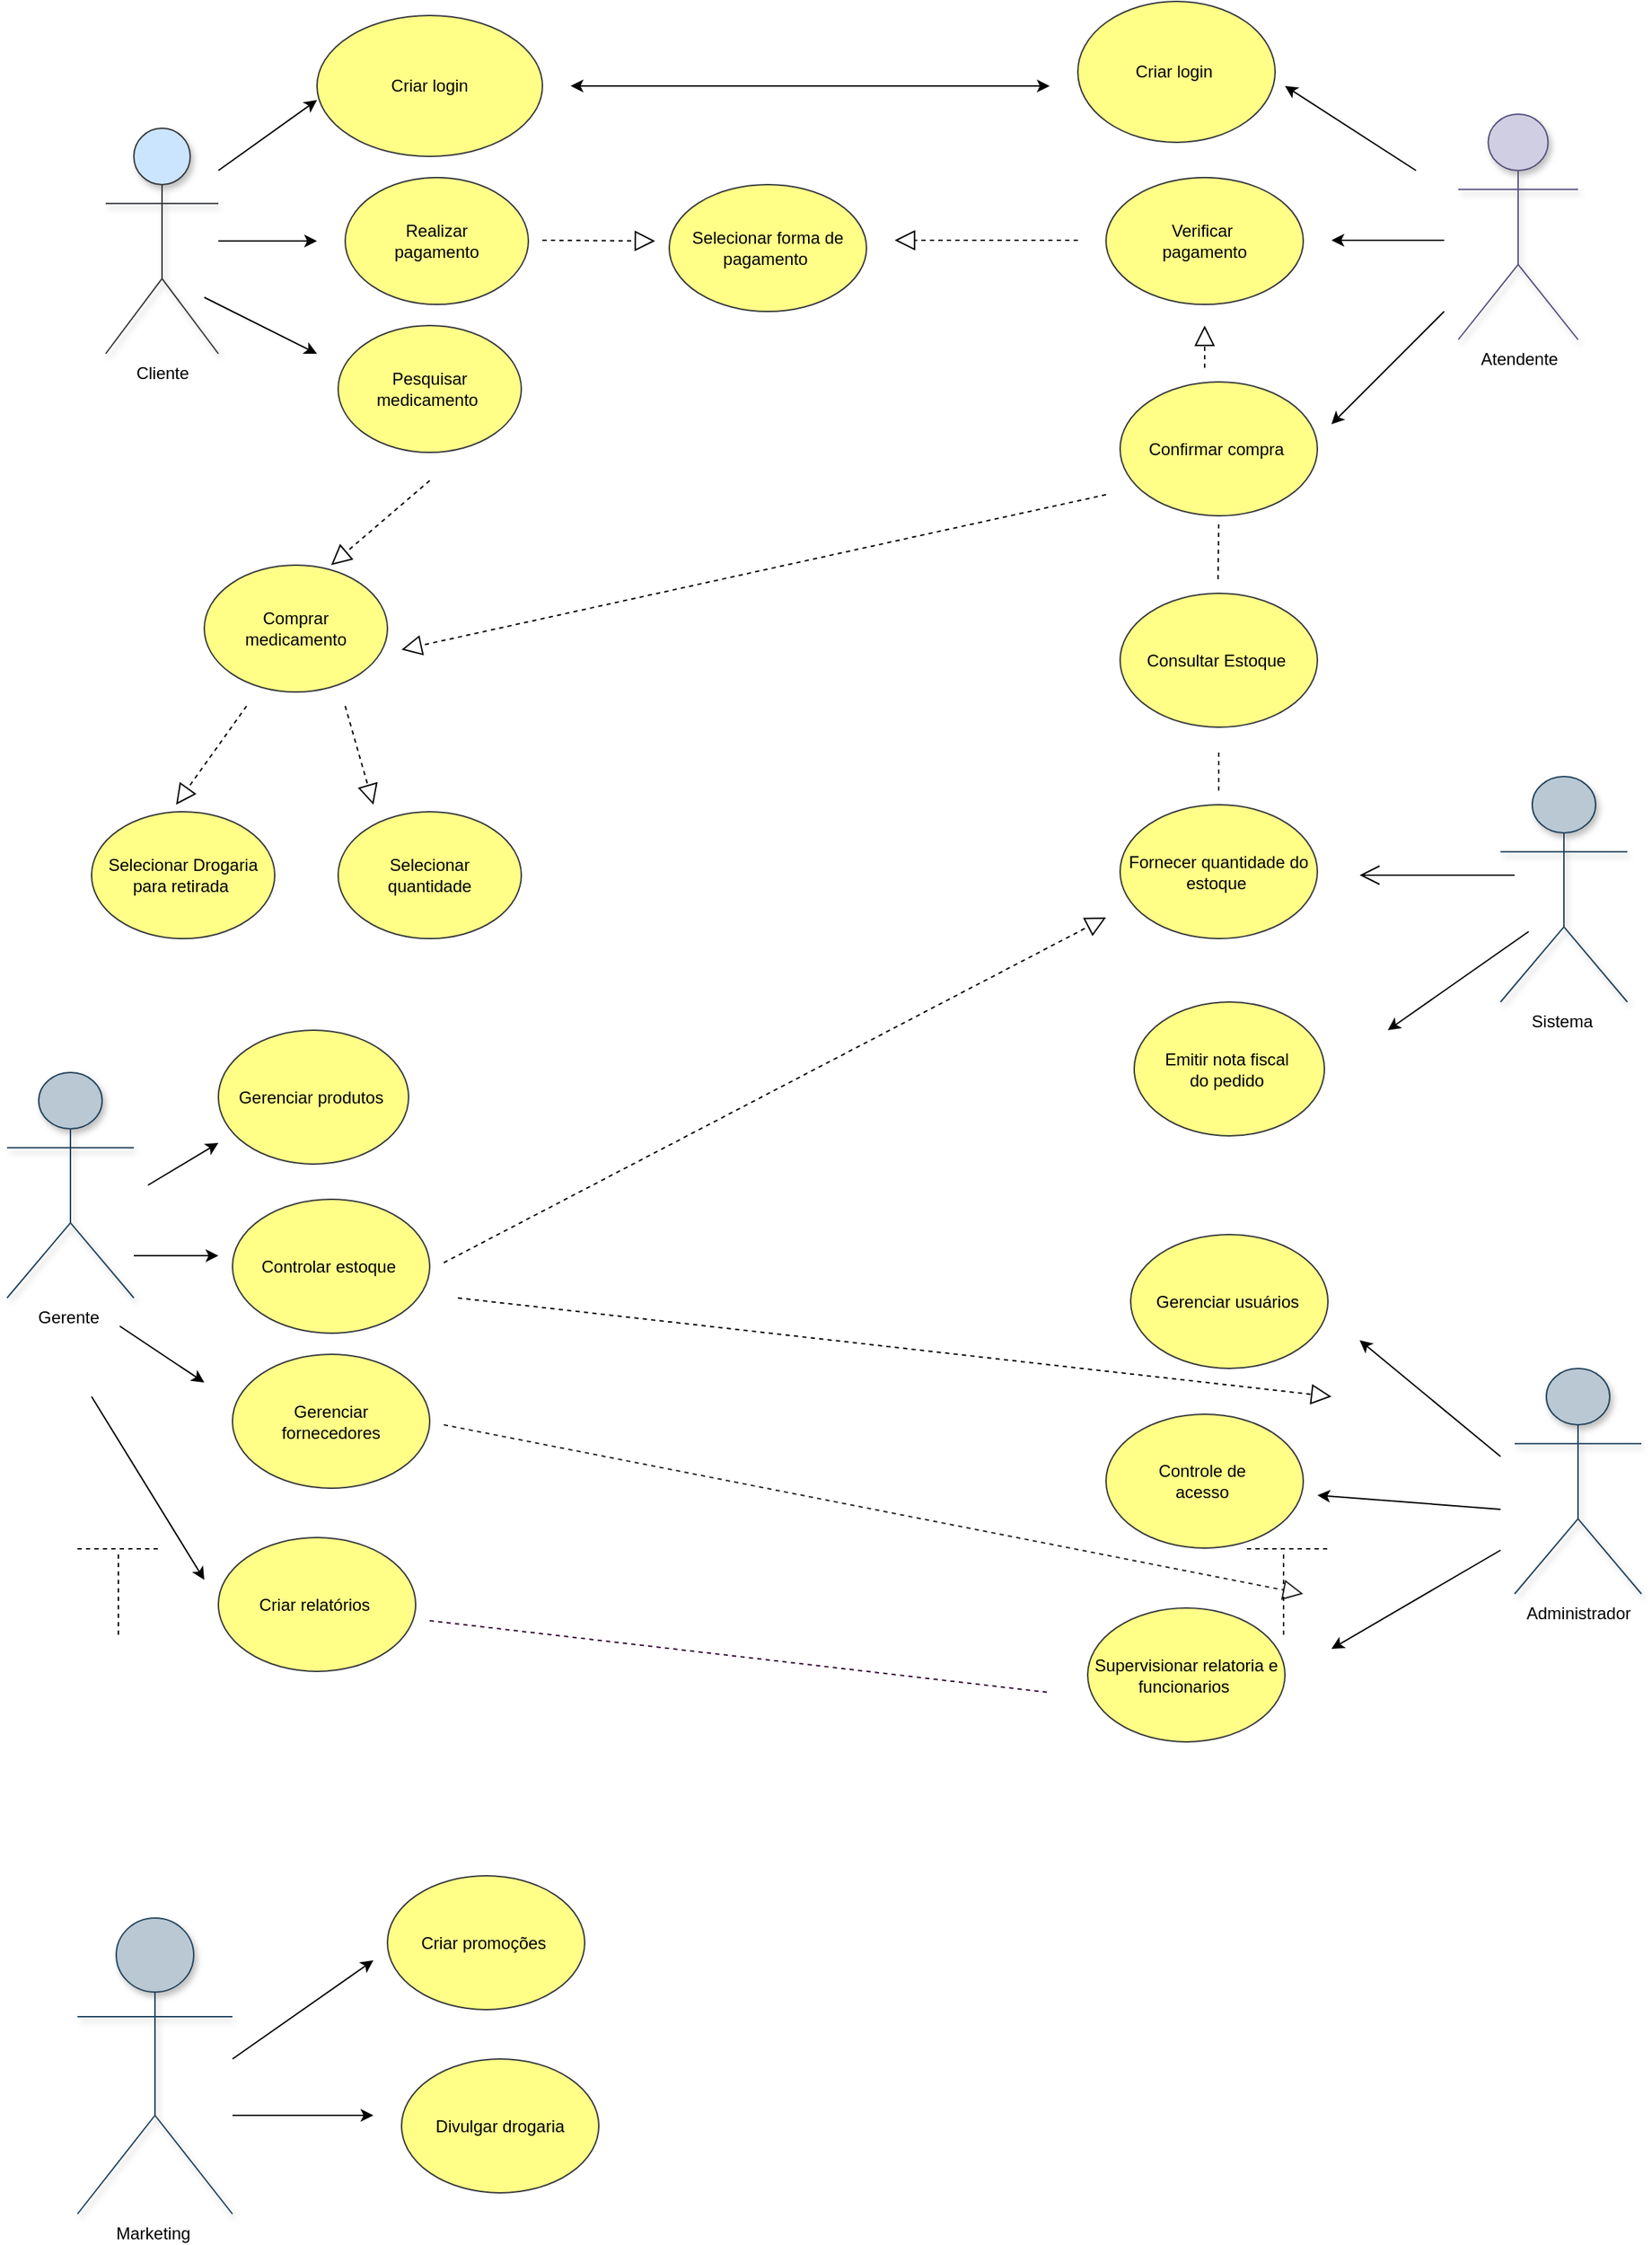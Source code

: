 <mxfile version="26.1.3">
  <diagram name="Página-1" id="gC3RrV2aOzcXuzw-rNPh">
    <mxGraphModel dx="2253" dy="781" grid="1" gridSize="10" guides="1" tooltips="1" connect="1" arrows="1" fold="1" page="1" pageScale="1" pageWidth="827" pageHeight="1169" math="0" shadow="0">
      <root>
        <mxCell id="0" />
        <mxCell id="1" parent="0" />
        <mxCell id="Yk6kG_hu-b-GHQAvHQXt-1" value="" style="endArrow=none;dashed=1;html=1;rounded=0;" edge="1" parent="1">
          <mxGeometry width="50" height="50" relative="1" as="geometry">
            <mxPoint x="-30" y="1168" as="sourcePoint" />
            <mxPoint x="30" y="1168" as="targetPoint" />
          </mxGeometry>
        </mxCell>
        <mxCell id="Yk6kG_hu-b-GHQAvHQXt-3" value="Cliente" style="shape=umlActor;verticalLabelPosition=bottom;verticalAlign=top;html=1;outlineConnect=0;fillColor=#cce5ff;strokeColor=#36393d;shadow=1;" vertex="1" parent="1">
          <mxGeometry x="-10" y="160" width="80" height="160" as="geometry" />
        </mxCell>
        <mxCell id="Yk6kG_hu-b-GHQAvHQXt-4" value="" style="endArrow=none;dashed=1;html=1;rounded=0;" edge="1" parent="1">
          <mxGeometry width="50" height="50" relative="1" as="geometry">
            <mxPoint x="800" y="1168" as="sourcePoint" />
            <mxPoint x="860" y="1168" as="targetPoint" />
          </mxGeometry>
        </mxCell>
        <mxCell id="Yk6kG_hu-b-GHQAvHQXt-7" value="" style="endArrow=classic;html=1;rounded=0;" edge="1" parent="1">
          <mxGeometry width="50" height="50" relative="1" as="geometry">
            <mxPoint x="70" y="190" as="sourcePoint" />
            <mxPoint x="140" y="140" as="targetPoint" />
          </mxGeometry>
        </mxCell>
        <mxCell id="Yk6kG_hu-b-GHQAvHQXt-9" value="" style="endArrow=classic;html=1;rounded=0;" edge="1" parent="1">
          <mxGeometry width="50" height="50" relative="1" as="geometry">
            <mxPoint x="70" y="240" as="sourcePoint" />
            <mxPoint x="140" y="240" as="targetPoint" />
          </mxGeometry>
        </mxCell>
        <mxCell id="Yk6kG_hu-b-GHQAvHQXt-10" value="" style="endArrow=classic;html=1;rounded=0;" edge="1" parent="1">
          <mxGeometry width="50" height="50" relative="1" as="geometry">
            <mxPoint x="60" y="280" as="sourcePoint" />
            <mxPoint x="140" y="320" as="targetPoint" />
          </mxGeometry>
        </mxCell>
        <mxCell id="Yk6kG_hu-b-GHQAvHQXt-12" value="Pesquisar medicamento&amp;nbsp;" style="ellipse;whiteSpace=wrap;html=1;fillColor=#ffff88;strokeColor=#36393d;" vertex="1" parent="1">
          <mxGeometry x="155" y="300" width="130" height="90" as="geometry" />
        </mxCell>
        <mxCell id="Yk6kG_hu-b-GHQAvHQXt-13" value="Criar login" style="ellipse;whiteSpace=wrap;html=1;fillColor=#ffff88;strokeColor=#36393d;" vertex="1" parent="1">
          <mxGeometry x="140" y="80" width="160" height="100" as="geometry" />
        </mxCell>
        <mxCell id="Yk6kG_hu-b-GHQAvHQXt-14" value="Atendente" style="shape=umlActor;verticalLabelPosition=bottom;verticalAlign=top;html=1;outlineConnect=0;fillColor=#d0cee2;strokeColor=#56517e;shadow=1;" vertex="1" parent="1">
          <mxGeometry x="950" y="150" width="85" height="160" as="geometry" />
        </mxCell>
        <mxCell id="Yk6kG_hu-b-GHQAvHQXt-15" value="" style="endArrow=classic;html=1;rounded=0;" edge="1" parent="1">
          <mxGeometry width="50" height="50" relative="1" as="geometry">
            <mxPoint x="940" y="239.5" as="sourcePoint" />
            <mxPoint x="860" y="239.5" as="targetPoint" />
          </mxGeometry>
        </mxCell>
        <mxCell id="Yk6kG_hu-b-GHQAvHQXt-16" value="" style="endArrow=classic;html=1;rounded=0;" edge="1" parent="1">
          <mxGeometry width="50" height="50" relative="1" as="geometry">
            <mxPoint x="920" y="190" as="sourcePoint" />
            <mxPoint x="827" y="130" as="targetPoint" />
          </mxGeometry>
        </mxCell>
        <mxCell id="Yk6kG_hu-b-GHQAvHQXt-18" value="Selecionar&lt;div&gt;&amp;nbsp;quantidade&amp;nbsp;&lt;/div&gt;" style="ellipse;whiteSpace=wrap;html=1;fillColor=#ffff88;strokeColor=#36393d;" vertex="1" parent="1">
          <mxGeometry x="155" y="645" width="130" height="90" as="geometry" />
        </mxCell>
        <mxCell id="Yk6kG_hu-b-GHQAvHQXt-19" value="Comprar&lt;div&gt;&amp;nbsp;medicamento&amp;nbsp;&lt;/div&gt;" style="ellipse;whiteSpace=wrap;html=1;fillColor=#ffff88;strokeColor=#36393d;" vertex="1" parent="1">
          <mxGeometry x="60" y="470" width="130" height="90" as="geometry" />
        </mxCell>
        <mxCell id="Yk6kG_hu-b-GHQAvHQXt-20" value="Selecionar Drogaria para retirada&amp;nbsp;" style="ellipse;whiteSpace=wrap;html=1;fillColor=#ffff88;strokeColor=#36393d;" vertex="1" parent="1">
          <mxGeometry x="-20" y="645" width="130" height="90" as="geometry" />
        </mxCell>
        <mxCell id="Yk6kG_hu-b-GHQAvHQXt-22" value="" style="endArrow=block;dashed=1;endFill=0;endSize=12;html=1;rounded=0;" edge="1" parent="1">
          <mxGeometry width="160" relative="1" as="geometry">
            <mxPoint x="90" y="570" as="sourcePoint" />
            <mxPoint x="40" y="640" as="targetPoint" />
          </mxGeometry>
        </mxCell>
        <mxCell id="Yk6kG_hu-b-GHQAvHQXt-23" value="" style="endArrow=block;dashed=1;endFill=0;endSize=12;html=1;rounded=0;" edge="1" parent="1">
          <mxGeometry width="160" relative="1" as="geometry">
            <mxPoint x="160" y="570" as="sourcePoint" />
            <mxPoint x="180" y="640" as="targetPoint" />
          </mxGeometry>
        </mxCell>
        <mxCell id="Yk6kG_hu-b-GHQAvHQXt-24" value="" style="endArrow=block;dashed=1;endFill=0;endSize=12;html=1;rounded=0;" edge="1" parent="1">
          <mxGeometry width="160" relative="1" as="geometry">
            <mxPoint x="220" y="410" as="sourcePoint" />
            <mxPoint x="150" y="470" as="targetPoint" />
          </mxGeometry>
        </mxCell>
        <mxCell id="Yk6kG_hu-b-GHQAvHQXt-25" value="Realizar&lt;div&gt;&amp;nbsp;pagamento&amp;nbsp;&lt;/div&gt;" style="ellipse;whiteSpace=wrap;html=1;fillColor=#ffff88;strokeColor=#36393d;" vertex="1" parent="1">
          <mxGeometry x="160" y="195" width="130" height="90" as="geometry" />
        </mxCell>
        <mxCell id="Yk6kG_hu-b-GHQAvHQXt-26" value="" style="endArrow=block;dashed=1;endFill=0;endSize=12;html=1;rounded=0;" edge="1" parent="1">
          <mxGeometry width="160" relative="1" as="geometry">
            <mxPoint x="300" y="239.5" as="sourcePoint" />
            <mxPoint x="380" y="240" as="targetPoint" />
          </mxGeometry>
        </mxCell>
        <mxCell id="Yk6kG_hu-b-GHQAvHQXt-27" value="Selecionar forma de pagamento&amp;nbsp;" style="ellipse;whiteSpace=wrap;html=1;fillColor=#ffff88;strokeColor=#36393d;" vertex="1" parent="1">
          <mxGeometry x="390" y="200" width="140" height="90" as="geometry" />
        </mxCell>
        <mxCell id="Yk6kG_hu-b-GHQAvHQXt-28" value="Verificar&amp;nbsp;&lt;div&gt;&amp;nbsp;pagamento&amp;nbsp;&lt;/div&gt;" style="ellipse;whiteSpace=wrap;html=1;fillColor=#ffff88;strokeColor=#36393d;" vertex="1" parent="1">
          <mxGeometry x="700" y="195" width="140" height="90" as="geometry" />
        </mxCell>
        <mxCell id="Yk6kG_hu-b-GHQAvHQXt-30" value="" style="endArrow=block;dashed=1;endFill=0;endSize=12;html=1;rounded=0;" edge="1" parent="1">
          <mxGeometry width="160" relative="1" as="geometry">
            <mxPoint x="680" y="239.5" as="sourcePoint" />
            <mxPoint x="550" y="239.5" as="targetPoint" />
          </mxGeometry>
        </mxCell>
        <mxCell id="Yk6kG_hu-b-GHQAvHQXt-31" value="Criar login&amp;nbsp;" style="ellipse;whiteSpace=wrap;html=1;fillColor=#ffff88;strokeColor=#36393d;" vertex="1" parent="1">
          <mxGeometry x="680" y="70" width="140" height="100" as="geometry" />
        </mxCell>
        <mxCell id="Yk6kG_hu-b-GHQAvHQXt-32" value="" style="endArrow=classic;startArrow=classic;html=1;rounded=0;" edge="1" parent="1">
          <mxGeometry width="50" height="50" relative="1" as="geometry">
            <mxPoint x="320" y="130" as="sourcePoint" />
            <mxPoint x="660" y="130" as="targetPoint" />
          </mxGeometry>
        </mxCell>
        <mxCell id="Yk6kG_hu-b-GHQAvHQXt-33" value="" style="endArrow=classic;html=1;rounded=0;" edge="1" parent="1">
          <mxGeometry width="50" height="50" relative="1" as="geometry">
            <mxPoint x="940" y="290" as="sourcePoint" />
            <mxPoint x="860" y="370" as="targetPoint" />
          </mxGeometry>
        </mxCell>
        <mxCell id="Yk6kG_hu-b-GHQAvHQXt-35" value="Confirmar compra&amp;nbsp;" style="ellipse;whiteSpace=wrap;html=1;fillColor=#ffff88;strokeColor=#36393d;" vertex="1" parent="1">
          <mxGeometry x="710" y="340" width="140" height="95" as="geometry" />
        </mxCell>
        <mxCell id="Yk6kG_hu-b-GHQAvHQXt-36" value="" style="endArrow=block;dashed=1;endFill=0;endSize=12;html=1;rounded=0;" edge="1" parent="1">
          <mxGeometry width="160" relative="1" as="geometry">
            <mxPoint x="770" y="330" as="sourcePoint" />
            <mxPoint x="770" y="300" as="targetPoint" />
          </mxGeometry>
        </mxCell>
        <mxCell id="Yk6kG_hu-b-GHQAvHQXt-37" value="" style="endArrow=block;dashed=1;endFill=0;endSize=12;html=1;rounded=0;" edge="1" parent="1">
          <mxGeometry width="160" relative="1" as="geometry">
            <mxPoint x="700" y="420" as="sourcePoint" />
            <mxPoint x="200" y="530" as="targetPoint" />
          </mxGeometry>
        </mxCell>
        <mxCell id="Yk6kG_hu-b-GHQAvHQXt-38" value="Sistema&amp;nbsp;" style="shape=umlActor;verticalLabelPosition=bottom;verticalAlign=top;html=1;fillColor=#bac8d3;strokeColor=#23445d;shadow=1;" vertex="1" parent="1">
          <mxGeometry x="980" y="620" width="90" height="160" as="geometry" />
        </mxCell>
        <mxCell id="Yk6kG_hu-b-GHQAvHQXt-39" value="" style="endArrow=open;endFill=1;endSize=12;html=1;rounded=0;" edge="1" parent="1">
          <mxGeometry width="160" relative="1" as="geometry">
            <mxPoint x="990" y="690" as="sourcePoint" />
            <mxPoint x="880" y="690" as="targetPoint" />
          </mxGeometry>
        </mxCell>
        <mxCell id="Yk6kG_hu-b-GHQAvHQXt-40" value="Fornecer quantidade do estoque&amp;nbsp;" style="ellipse;whiteSpace=wrap;html=1;fillColor=#ffff88;strokeColor=#36393d;" vertex="1" parent="1">
          <mxGeometry x="710" y="640" width="140" height="95" as="geometry" />
        </mxCell>
        <mxCell id="Yk6kG_hu-b-GHQAvHQXt-41" value="Consultar Estoque&amp;nbsp;" style="ellipse;whiteSpace=wrap;html=1;fillColor=#ffff88;strokeColor=#36393d;" vertex="1" parent="1">
          <mxGeometry x="710" y="490" width="140" height="95" as="geometry" />
        </mxCell>
        <mxCell id="Yk6kG_hu-b-GHQAvHQXt-43" value="" style="endArrow=none;dashed=1;html=1;rounded=0;" edge="1" parent="1">
          <mxGeometry width="50" height="50" relative="1" as="geometry">
            <mxPoint x="779.5" y="480" as="sourcePoint" />
            <mxPoint x="780" y="440" as="targetPoint" />
          </mxGeometry>
        </mxCell>
        <mxCell id="Yk6kG_hu-b-GHQAvHQXt-44" value="" style="endArrow=none;dashed=1;html=1;rounded=0;" edge="1" parent="1">
          <mxGeometry width="50" height="50" relative="1" as="geometry">
            <mxPoint x="780" y="630" as="sourcePoint" />
            <mxPoint x="780" y="600" as="targetPoint" />
          </mxGeometry>
        </mxCell>
        <mxCell id="Yk6kG_hu-b-GHQAvHQXt-45" value="" style="endArrow=classic;html=1;rounded=0;" edge="1" parent="1">
          <mxGeometry width="50" height="50" relative="1" as="geometry">
            <mxPoint x="1000" y="730" as="sourcePoint" />
            <mxPoint x="900" y="800" as="targetPoint" />
          </mxGeometry>
        </mxCell>
        <mxCell id="Yk6kG_hu-b-GHQAvHQXt-46" value="Emitir nota fiscal&amp;nbsp;&lt;div&gt;do pedido&amp;nbsp;&lt;/div&gt;" style="ellipse;whiteSpace=wrap;html=1;fillColor=#ffff88;strokeColor=#36393d;" vertex="1" parent="1">
          <mxGeometry x="720" y="780" width="135" height="95" as="geometry" />
        </mxCell>
        <mxCell id="Yk6kG_hu-b-GHQAvHQXt-48" value="Gerente&amp;nbsp;" style="shape=umlActor;verticalLabelPosition=bottom;verticalAlign=top;html=1;outlineConnect=0;fillColor=#bac8d3;strokeColor=#23445d;shadow=1;" vertex="1" parent="1">
          <mxGeometry x="-80" y="830" width="90" height="160" as="geometry" />
        </mxCell>
        <mxCell id="Yk6kG_hu-b-GHQAvHQXt-49" value="" style="endArrow=classic;html=1;rounded=0;" edge="1" parent="1">
          <mxGeometry width="50" height="50" relative="1" as="geometry">
            <mxPoint x="20" y="910" as="sourcePoint" />
            <mxPoint x="70" y="880" as="targetPoint" />
          </mxGeometry>
        </mxCell>
        <mxCell id="Yk6kG_hu-b-GHQAvHQXt-50" value="Controlar estoque&amp;nbsp;" style="ellipse;whiteSpace=wrap;html=1;fillColor=#ffff88;strokeColor=#36393d;" vertex="1" parent="1">
          <mxGeometry x="80" y="920" width="140" height="95" as="geometry" />
        </mxCell>
        <mxCell id="Yk6kG_hu-b-GHQAvHQXt-51" value="Gerenciar produtos&amp;nbsp;" style="ellipse;whiteSpace=wrap;html=1;fillColor=#ffff88;strokeColor=#36393d;" vertex="1" parent="1">
          <mxGeometry x="70" y="800" width="135" height="95" as="geometry" />
        </mxCell>
        <mxCell id="Yk6kG_hu-b-GHQAvHQXt-52" value="Gerenciar&lt;div&gt;&amp;nbsp;fornecedores&amp;nbsp;&lt;/div&gt;" style="ellipse;whiteSpace=wrap;html=1;fillColor=#ffff88;strokeColor=#36393d;" vertex="1" parent="1">
          <mxGeometry x="80" y="1030" width="140" height="95" as="geometry" />
        </mxCell>
        <mxCell id="Yk6kG_hu-b-GHQAvHQXt-53" value="" style="endArrow=classic;html=1;rounded=0;" edge="1" parent="1">
          <mxGeometry width="50" height="50" relative="1" as="geometry">
            <mxPoint x="10" y="960" as="sourcePoint" />
            <mxPoint x="70" y="960" as="targetPoint" />
          </mxGeometry>
        </mxCell>
        <mxCell id="Yk6kG_hu-b-GHQAvHQXt-54" value="" style="endArrow=block;dashed=1;endFill=0;endSize=12;html=1;rounded=0;" edge="1" parent="1">
          <mxGeometry width="160" relative="1" as="geometry">
            <mxPoint x="230" y="965" as="sourcePoint" />
            <mxPoint x="700" y="720" as="targetPoint" />
          </mxGeometry>
        </mxCell>
        <mxCell id="Yk6kG_hu-b-GHQAvHQXt-55" value="" style="endArrow=classic;html=1;rounded=0;" edge="1" parent="1">
          <mxGeometry width="50" height="50" relative="1" as="geometry">
            <mxPoint y="1010" as="sourcePoint" />
            <mxPoint x="60" y="1050" as="targetPoint" />
          </mxGeometry>
        </mxCell>
        <mxCell id="Yk6kG_hu-b-GHQAvHQXt-57" value="" style="endArrow=none;dashed=1;html=1;rounded=0;" edge="1" parent="1">
          <mxGeometry width="50" height="50" relative="1" as="geometry">
            <mxPoint x="-1" y="1229" as="sourcePoint" />
            <mxPoint x="-1" y="1169" as="targetPoint" />
          </mxGeometry>
        </mxCell>
        <mxCell id="Yk6kG_hu-b-GHQAvHQXt-58" value="" style="endArrow=none;dashed=1;html=1;rounded=0;" edge="1" parent="1">
          <mxGeometry width="50" height="50" relative="1" as="geometry">
            <mxPoint x="826" y="1229" as="sourcePoint" />
            <mxPoint x="826" y="1169" as="targetPoint" />
          </mxGeometry>
        </mxCell>
        <mxCell id="Yk6kG_hu-b-GHQAvHQXt-59" value="" style="endArrow=classic;html=1;rounded=0;" edge="1" parent="1">
          <mxGeometry width="50" height="50" relative="1" as="geometry">
            <mxPoint x="-20" y="1060" as="sourcePoint" />
            <mxPoint x="60" y="1190" as="targetPoint" />
          </mxGeometry>
        </mxCell>
        <mxCell id="Yk6kG_hu-b-GHQAvHQXt-60" value="Criar relatórios&amp;nbsp;" style="ellipse;whiteSpace=wrap;html=1;fillColor=#ffff88;strokeColor=#36393d;" vertex="1" parent="1">
          <mxGeometry x="70" y="1160" width="140" height="95" as="geometry" />
        </mxCell>
        <mxCell id="Yk6kG_hu-b-GHQAvHQXt-61" value="Administrador" style="shape=umlActor;verticalLabelPosition=bottom;verticalAlign=top;html=1;outlineConnect=0;fillColor=#bac8d3;strokeColor=#23445d;shadow=1;" vertex="1" parent="1">
          <mxGeometry x="990" y="1040" width="90" height="160" as="geometry" />
        </mxCell>
        <mxCell id="Yk6kG_hu-b-GHQAvHQXt-62" value="" style="endArrow=classic;html=1;rounded=0;" edge="1" parent="1">
          <mxGeometry width="50" height="50" relative="1" as="geometry">
            <mxPoint x="980" y="1102.5" as="sourcePoint" />
            <mxPoint x="880" y="1020" as="targetPoint" />
          </mxGeometry>
        </mxCell>
        <mxCell id="Yk6kG_hu-b-GHQAvHQXt-63" value="" style="endArrow=classic;html=1;rounded=0;" edge="1" parent="1">
          <mxGeometry width="50" height="50" relative="1" as="geometry">
            <mxPoint x="980" y="1140" as="sourcePoint" />
            <mxPoint x="850" y="1130" as="targetPoint" />
          </mxGeometry>
        </mxCell>
        <mxCell id="Yk6kG_hu-b-GHQAvHQXt-64" value="" style="endArrow=classic;html=1;rounded=0;" edge="1" parent="1">
          <mxGeometry width="50" height="50" relative="1" as="geometry">
            <mxPoint x="980" y="1169" as="sourcePoint" />
            <mxPoint x="860" y="1239" as="targetPoint" />
          </mxGeometry>
        </mxCell>
        <mxCell id="Yk6kG_hu-b-GHQAvHQXt-65" value="Gerenciar usuários&amp;nbsp;" style="ellipse;whiteSpace=wrap;html=1;fillColor=#ffff88;strokeColor=#36393d;" vertex="1" parent="1">
          <mxGeometry x="717.5" y="945" width="140" height="95" as="geometry" />
        </mxCell>
        <mxCell id="Yk6kG_hu-b-GHQAvHQXt-66" value="Controle de&amp;nbsp;&lt;div&gt;acesso&amp;nbsp;&lt;/div&gt;" style="ellipse;whiteSpace=wrap;html=1;fillColor=#ffff88;strokeColor=#36393d;" vertex="1" parent="1">
          <mxGeometry x="700" y="1072.5" width="140" height="95" as="geometry" />
        </mxCell>
        <mxCell id="Yk6kG_hu-b-GHQAvHQXt-68" value="" style="endArrow=block;dashed=1;endFill=0;endSize=12;html=1;rounded=0;" edge="1" parent="1">
          <mxGeometry width="160" relative="1" as="geometry">
            <mxPoint x="240" y="990" as="sourcePoint" />
            <mxPoint x="860" y="1060" as="targetPoint" />
          </mxGeometry>
        </mxCell>
        <mxCell id="Yk6kG_hu-b-GHQAvHQXt-69" value="" style="endArrow=block;dashed=1;endFill=0;endSize=12;html=1;rounded=0;fillColor=#dae8fc;strokeColor=light-dark(#212121, #5c79a3);" edge="1" parent="1">
          <mxGeometry width="160" relative="1" as="geometry">
            <mxPoint x="230" y="1080" as="sourcePoint" />
            <mxPoint x="840" y="1200" as="targetPoint" />
          </mxGeometry>
        </mxCell>
        <mxCell id="Yk6kG_hu-b-GHQAvHQXt-70" value="Supervisionar relatoria e funcionarios&amp;nbsp;" style="ellipse;whiteSpace=wrap;html=1;fillColor=#ffff88;strokeColor=#36393d;" vertex="1" parent="1">
          <mxGeometry x="687" y="1210" width="140" height="95" as="geometry" />
        </mxCell>
        <mxCell id="Yk6kG_hu-b-GHQAvHQXt-71" value="" style="endArrow=none;dashed=1;html=1;rounded=0;fillColor=#dae8fc;strokeColor=#330033;" edge="1" parent="1">
          <mxGeometry width="50" height="50" relative="1" as="geometry">
            <mxPoint x="220" y="1219" as="sourcePoint" />
            <mxPoint x="660" y="1270" as="targetPoint" />
          </mxGeometry>
        </mxCell>
        <mxCell id="Yk6kG_hu-b-GHQAvHQXt-72" value="Marketing&amp;nbsp;" style="shape=umlActor;verticalLabelPosition=bottom;verticalAlign=top;html=1;outlineConnect=0;fillColor=#bac8d3;strokeColor=#23445d;shadow=1;" vertex="1" parent="1">
          <mxGeometry x="-30" y="1430" width="110" height="210" as="geometry" />
        </mxCell>
        <mxCell id="Yk6kG_hu-b-GHQAvHQXt-73" value="" style="endArrow=classic;html=1;rounded=0;" edge="1" parent="1">
          <mxGeometry width="50" height="50" relative="1" as="geometry">
            <mxPoint x="80" y="1530" as="sourcePoint" />
            <mxPoint x="180" y="1460" as="targetPoint" />
          </mxGeometry>
        </mxCell>
        <mxCell id="Yk6kG_hu-b-GHQAvHQXt-75" value="" style="endArrow=classic;html=1;rounded=0;" edge="1" parent="1">
          <mxGeometry width="50" height="50" relative="1" as="geometry">
            <mxPoint x="80" y="1570" as="sourcePoint" />
            <mxPoint x="180" y="1570" as="targetPoint" />
          </mxGeometry>
        </mxCell>
        <mxCell id="Yk6kG_hu-b-GHQAvHQXt-77" value="Criar promoções&amp;nbsp;" style="ellipse;whiteSpace=wrap;html=1;fillColor=#ffff88;strokeColor=#36393d;" vertex="1" parent="1">
          <mxGeometry x="190" y="1400" width="140" height="95" as="geometry" />
        </mxCell>
        <mxCell id="Yk6kG_hu-b-GHQAvHQXt-78" value="Divulgar drogaria" style="ellipse;whiteSpace=wrap;html=1;fillColor=#ffff88;strokeColor=#36393d;" vertex="1" parent="1">
          <mxGeometry x="200" y="1530" width="140" height="95" as="geometry" />
        </mxCell>
      </root>
    </mxGraphModel>
  </diagram>
</mxfile>
